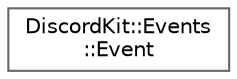 digraph "Graphical Class Hierarchy"
{
 // LATEX_PDF_SIZE
  bgcolor="transparent";
  edge [fontname=Helvetica,fontsize=10,labelfontname=Helvetica,labelfontsize=10];
  node [fontname=Helvetica,fontsize=10,shape=box,height=0.2,width=0.4];
  rankdir="LR";
  Node0 [id="Node000000",label="DiscordKit::Events\l::Event",height=0.2,width=0.4,color="grey40", fillcolor="white", style="filled",URL="$d0/d16/classDiscordKit_1_1Events_1_1Event.html",tooltip="Model class for the discord gateway event payload structure."];
}
